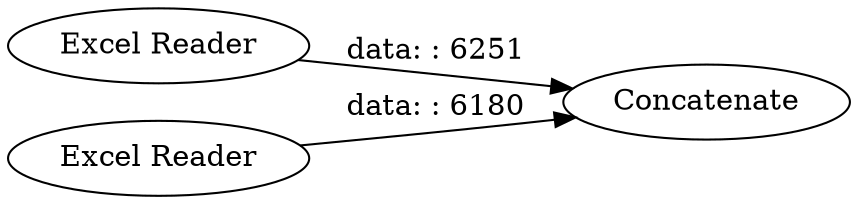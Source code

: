 digraph {
	"8005129960434225013_2" [label="Excel Reader"]
	"8005129960434225013_3" [label=Concatenate]
	"8005129960434225013_1" [label="Excel Reader"]
	"8005129960434225013_2" -> "8005129960434225013_3" [label="data: : 6251"]
	"8005129960434225013_1" -> "8005129960434225013_3" [label="data: : 6180"]
	rankdir=LR
}
